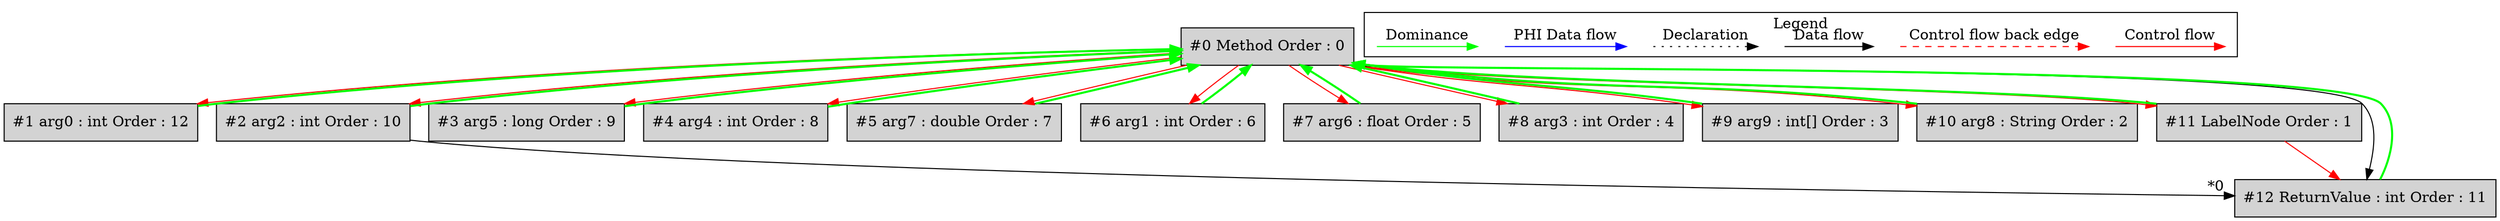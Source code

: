 digraph debugoutput {
 node0[label="#0 Method Order : 0",shape=box, fillcolor=lightgrey, style=filled];
 node1[label="#1 arg0 : int Order : 12",shape=box, fillcolor=lightgrey, style=filled];
 node1 -> node0[dir="forward" color="green" penwidth="2"];
 node0 -> node1[labeldistance=2, color=red, fontcolor=red];
 node2[label="#2 arg2 : int Order : 10",shape=box, fillcolor=lightgrey, style=filled];
 node2 -> node0[dir="forward" color="green" penwidth="2"];
 node0 -> node2[labeldistance=2, color=red, fontcolor=red];
 node3[label="#3 arg5 : long Order : 9",shape=box, fillcolor=lightgrey, style=filled];
 node3 -> node0[dir="forward" color="green" penwidth="2"];
 node0 -> node3[labeldistance=2, color=red, fontcolor=red];
 node4[label="#4 arg4 : int Order : 8",shape=box, fillcolor=lightgrey, style=filled];
 node4 -> node0[dir="forward" color="green" penwidth="2"];
 node0 -> node4[labeldistance=2, color=red, fontcolor=red];
 node5[label="#5 arg7 : double Order : 7",shape=box, fillcolor=lightgrey, style=filled];
 node5 -> node0[dir="forward" color="green" penwidth="2"];
 node0 -> node5[labeldistance=2, color=red, fontcolor=red];
 node6[label="#6 arg1 : int Order : 6",shape=box, fillcolor=lightgrey, style=filled];
 node6 -> node0[dir="forward" color="green" penwidth="2"];
 node0 -> node6[labeldistance=2, color=red, fontcolor=red];
 node7[label="#7 arg6 : float Order : 5",shape=box, fillcolor=lightgrey, style=filled];
 node7 -> node0[dir="forward" color="green" penwidth="2"];
 node0 -> node7[labeldistance=2, color=red, fontcolor=red];
 node8[label="#8 arg3 : int Order : 4",shape=box, fillcolor=lightgrey, style=filled];
 node8 -> node0[dir="forward" color="green" penwidth="2"];
 node0 -> node8[labeldistance=2, color=red, fontcolor=red];
 node9[label="#9 arg9 : int[] Order : 3",shape=box, fillcolor=lightgrey, style=filled];
 node9 -> node0[dir="forward" color="green" penwidth="2"];
 node0 -> node9[labeldistance=2, color=red, fontcolor=red];
 node10[label="#10 arg8 : String Order : 2",shape=box, fillcolor=lightgrey, style=filled];
 node10 -> node0[dir="forward" color="green" penwidth="2"];
 node0 -> node10[labeldistance=2, color=red, fontcolor=red];
 node11[label="#11 LabelNode Order : 1",shape=box, fillcolor=lightgrey, style=filled];
 node11 -> node0[dir="forward" color="green" penwidth="2"];
 node0 -> node11[labeldistance=2, color=red, fontcolor=red];
 node12[label="#12 ReturnValue : int Order : 11",shape=box, fillcolor=lightgrey, style=filled];
 node12 -> node0[dir="forward" color="green" penwidth="2"];
 node2 -> node12[headlabel="*0", labeldistance=2];
 node11 -> node12[labeldistance=2, color=red, fontcolor=red];
 node0 -> node12;
 subgraph cluster_000 {
  label = "Legend";
  node [shape=point]
  {
   rank=same;
   c0 [style = invis];
   c1 [style = invis];
   c2 [style = invis];
   c3 [style = invis];
   d0 [style = invis];
   d1 [style = invis];
   d2 [style = invis];
   d3 [style = invis];
   d4 [style = invis];
   d5 [style = invis];
   d6 [style = invis];
   d7 [style = invis];
  }
  c0 -> c1 [label="Control flow", style=solid, color=red]
  c2 -> c3 [label="Control flow back edge", style=dashed, color=red]
  d0 -> d1 [label="Data flow"]
  d2 -> d3 [label="Declaration", style=dotted]
  d4 -> d5 [label="PHI Data flow", color=blue]
  d6 -> d7 [label="Dominance", color=green]
 }

}
